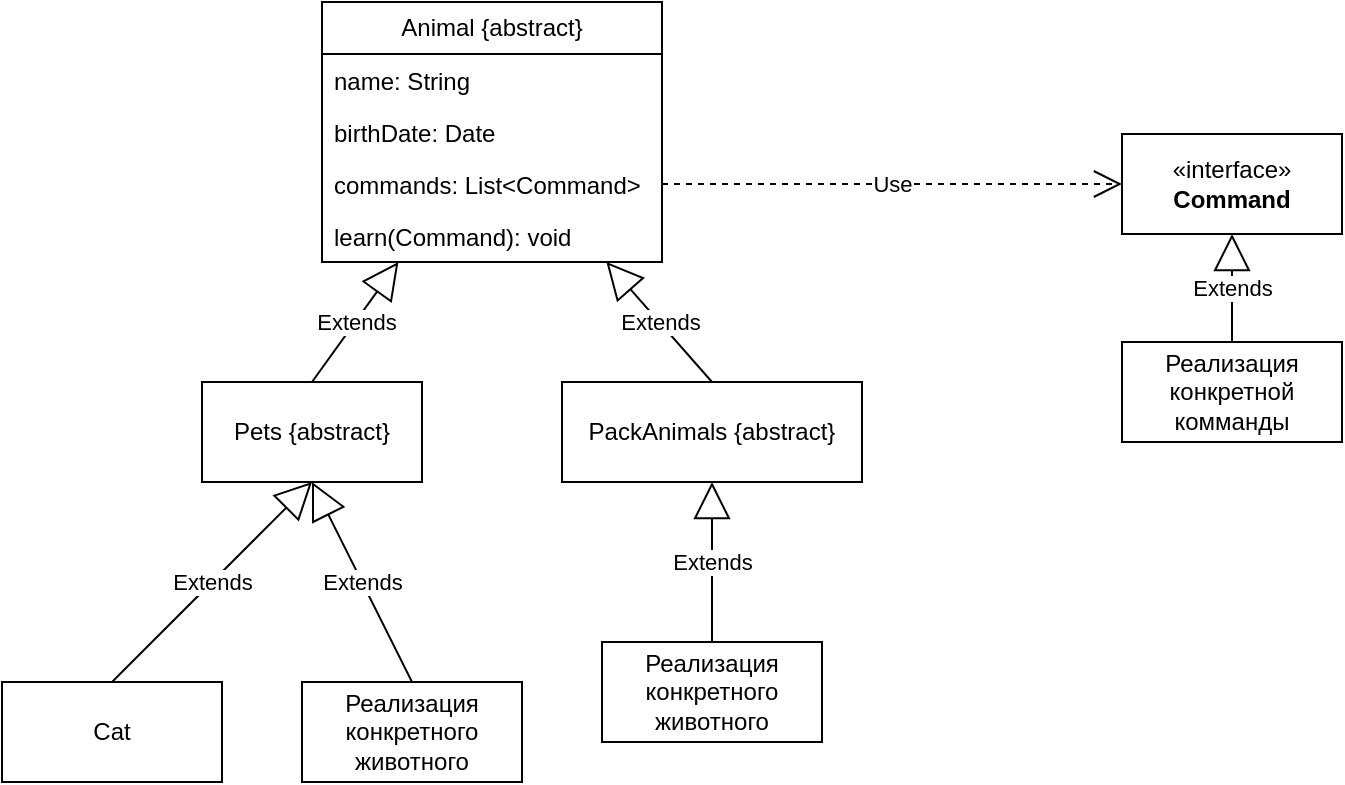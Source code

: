 <mxfile version="21.0.6"><diagram name="Страница 1" id="J0Gss409W89Jxnpnetkm"><mxGraphModel dx="1036" dy="655" grid="1" gridSize="10" guides="1" tooltips="1" connect="1" arrows="1" fold="1" page="1" pageScale="1" pageWidth="827" pageHeight="1169" math="0" shadow="0"><root><mxCell id="0"/><mxCell id="1" parent="0"/><mxCell id="8ffTen7T7xylgSX1b3Pm-46" value="Animal {abstract}" style="swimlane;fontStyle=0;childLayout=stackLayout;horizontal=1;startSize=26;fillColor=none;horizontalStack=0;resizeParent=1;resizeParentMax=0;resizeLast=0;collapsible=1;marginBottom=0;whiteSpace=wrap;html=1;" vertex="1" parent="1"><mxGeometry x="180" y="40" width="170" height="130" as="geometry"><mxRectangle x="180" y="40" width="130" height="30" as="alternateBounds"/></mxGeometry></mxCell><mxCell id="8ffTen7T7xylgSX1b3Pm-47" value="name: String" style="text;strokeColor=none;fillColor=none;align=left;verticalAlign=top;spacingLeft=4;spacingRight=4;overflow=hidden;rotatable=0;points=[[0,0.5],[1,0.5]];portConstraint=eastwest;whiteSpace=wrap;html=1;" vertex="1" parent="8ffTen7T7xylgSX1b3Pm-46"><mxGeometry y="26" width="170" height="26" as="geometry"/></mxCell><mxCell id="8ffTen7T7xylgSX1b3Pm-48" value="birthDate: Date" style="text;strokeColor=none;fillColor=none;align=left;verticalAlign=top;spacingLeft=4;spacingRight=4;overflow=hidden;rotatable=0;points=[[0,0.5],[1,0.5]];portConstraint=eastwest;whiteSpace=wrap;html=1;" vertex="1" parent="8ffTen7T7xylgSX1b3Pm-46"><mxGeometry y="52" width="170" height="26" as="geometry"/></mxCell><mxCell id="8ffTen7T7xylgSX1b3Pm-49" value="commands: List&amp;lt;Command&amp;gt;" style="text;strokeColor=none;fillColor=none;align=left;verticalAlign=top;spacingLeft=4;spacingRight=4;overflow=hidden;rotatable=0;points=[[0,0.5],[1,0.5]];portConstraint=eastwest;whiteSpace=wrap;html=1;" vertex="1" parent="8ffTen7T7xylgSX1b3Pm-46"><mxGeometry y="78" width="170" height="26" as="geometry"/></mxCell><mxCell id="8ffTen7T7xylgSX1b3Pm-72" value="learn(Command): void" style="text;strokeColor=none;fillColor=none;align=left;verticalAlign=top;spacingLeft=4;spacingRight=4;overflow=hidden;rotatable=0;points=[[0,0.5],[1,0.5]];portConstraint=eastwest;whiteSpace=wrap;html=1;" vertex="1" parent="8ffTen7T7xylgSX1b3Pm-46"><mxGeometry y="104" width="170" height="26" as="geometry"/></mxCell><mxCell id="8ffTen7T7xylgSX1b3Pm-55" value="Pets {abstract}" style="html=1;whiteSpace=wrap;" vertex="1" parent="1"><mxGeometry x="120" y="230" width="110" height="50" as="geometry"/></mxCell><mxCell id="8ffTen7T7xylgSX1b3Pm-56" value="PackAnimals {abstract}" style="html=1;whiteSpace=wrap;" vertex="1" parent="1"><mxGeometry x="300" y="230" width="150" height="50" as="geometry"/></mxCell><mxCell id="8ffTen7T7xylgSX1b3Pm-59" value="Cat" style="html=1;whiteSpace=wrap;" vertex="1" parent="1"><mxGeometry x="20" y="380" width="110" height="50" as="geometry"/></mxCell><mxCell id="8ffTen7T7xylgSX1b3Pm-60" value="Extends" style="endArrow=block;endSize=16;endFill=0;html=1;rounded=0;exitX=0.5;exitY=0;exitDx=0;exitDy=0;" edge="1" parent="1" source="8ffTen7T7xylgSX1b3Pm-55" target="8ffTen7T7xylgSX1b3Pm-46"><mxGeometry width="160" relative="1" as="geometry"><mxPoint x="330" y="340" as="sourcePoint"/><mxPoint x="490" y="340" as="targetPoint"/></mxGeometry></mxCell><mxCell id="8ffTen7T7xylgSX1b3Pm-61" value="Extends" style="endArrow=block;endSize=16;endFill=0;html=1;rounded=0;exitX=0.5;exitY=0;exitDx=0;exitDy=0;" edge="1" parent="1" source="8ffTen7T7xylgSX1b3Pm-56" target="8ffTen7T7xylgSX1b3Pm-46"><mxGeometry width="160" relative="1" as="geometry"><mxPoint x="510" y="406" as="sourcePoint"/><mxPoint x="566" y="320" as="targetPoint"/></mxGeometry></mxCell><mxCell id="8ffTen7T7xylgSX1b3Pm-62" value="Use" style="endArrow=open;endSize=12;dashed=1;html=1;rounded=0;exitX=1;exitY=0.5;exitDx=0;exitDy=0;" edge="1" parent="1" source="8ffTen7T7xylgSX1b3Pm-49" target="8ffTen7T7xylgSX1b3Pm-63"><mxGeometry width="160" relative="1" as="geometry"><mxPoint x="330" y="340" as="sourcePoint"/><mxPoint x="490" y="340" as="targetPoint"/></mxGeometry></mxCell><mxCell id="8ffTen7T7xylgSX1b3Pm-63" value="«interface»&lt;b&gt;&lt;br&gt;Command&lt;/b&gt;&lt;br&gt;&lt;b&gt;&lt;/b&gt;" style="html=1;whiteSpace=wrap;" vertex="1" parent="1"><mxGeometry x="580" y="106" width="110" height="50" as="geometry"/></mxCell><mxCell id="8ffTen7T7xylgSX1b3Pm-64" value="Extends" style="endArrow=block;endSize=16;endFill=0;html=1;rounded=0;exitX=0.5;exitY=0;exitDx=0;exitDy=0;entryX=0.5;entryY=1;entryDx=0;entryDy=0;" edge="1" parent="1" source="8ffTen7T7xylgSX1b3Pm-68" target="8ffTen7T7xylgSX1b3Pm-63"><mxGeometry width="160" relative="1" as="geometry"><mxPoint x="610" y="376" as="sourcePoint"/><mxPoint x="666" y="290" as="targetPoint"/></mxGeometry></mxCell><mxCell id="8ffTen7T7xylgSX1b3Pm-65" value="Extends" style="endArrow=block;endSize=16;endFill=0;html=1;rounded=0;exitX=0.5;exitY=0;exitDx=0;exitDy=0;entryX=0.5;entryY=1;entryDx=0;entryDy=0;" edge="1" parent="1" source="8ffTen7T7xylgSX1b3Pm-59" target="8ffTen7T7xylgSX1b3Pm-55"><mxGeometry width="160" relative="1" as="geometry"><mxPoint x="370" y="410" as="sourcePoint"/><mxPoint x="426" y="324" as="targetPoint"/></mxGeometry></mxCell><mxCell id="8ffTen7T7xylgSX1b3Pm-66" value="Реализация конкретного животного" style="html=1;whiteSpace=wrap;" vertex="1" parent="1"><mxGeometry x="320" y="360" width="110" height="50" as="geometry"/></mxCell><mxCell id="8ffTen7T7xylgSX1b3Pm-67" value="Extends" style="endArrow=block;endSize=16;endFill=0;html=1;rounded=0;exitX=0.5;exitY=0;exitDx=0;exitDy=0;entryX=0.5;entryY=1;entryDx=0;entryDy=0;" edge="1" parent="1" source="8ffTen7T7xylgSX1b3Pm-66"><mxGeometry width="160" relative="1" as="geometry"><mxPoint x="570" y="410" as="sourcePoint"/><mxPoint x="375" y="280" as="targetPoint"/></mxGeometry></mxCell><mxCell id="8ffTen7T7xylgSX1b3Pm-68" value="Реализация конкретной комманды" style="html=1;whiteSpace=wrap;" vertex="1" parent="1"><mxGeometry x="580" y="210" width="110" height="50" as="geometry"/></mxCell><mxCell id="8ffTen7T7xylgSX1b3Pm-70" value="Реализация конкретного животного" style="html=1;whiteSpace=wrap;" vertex="1" parent="1"><mxGeometry x="170" y="380" width="110" height="50" as="geometry"/></mxCell><mxCell id="8ffTen7T7xylgSX1b3Pm-71" value="Extends" style="endArrow=block;endSize=16;endFill=0;html=1;rounded=0;exitX=0.5;exitY=0;exitDx=0;exitDy=0;entryX=0.5;entryY=1;entryDx=0;entryDy=0;" edge="1" parent="1" source="8ffTen7T7xylgSX1b3Pm-70" target="8ffTen7T7xylgSX1b3Pm-55"><mxGeometry width="160" relative="1" as="geometry"><mxPoint x="560" y="540" as="sourcePoint"/><mxPoint x="365" y="410" as="targetPoint"/></mxGeometry></mxCell></root></mxGraphModel></diagram></mxfile>